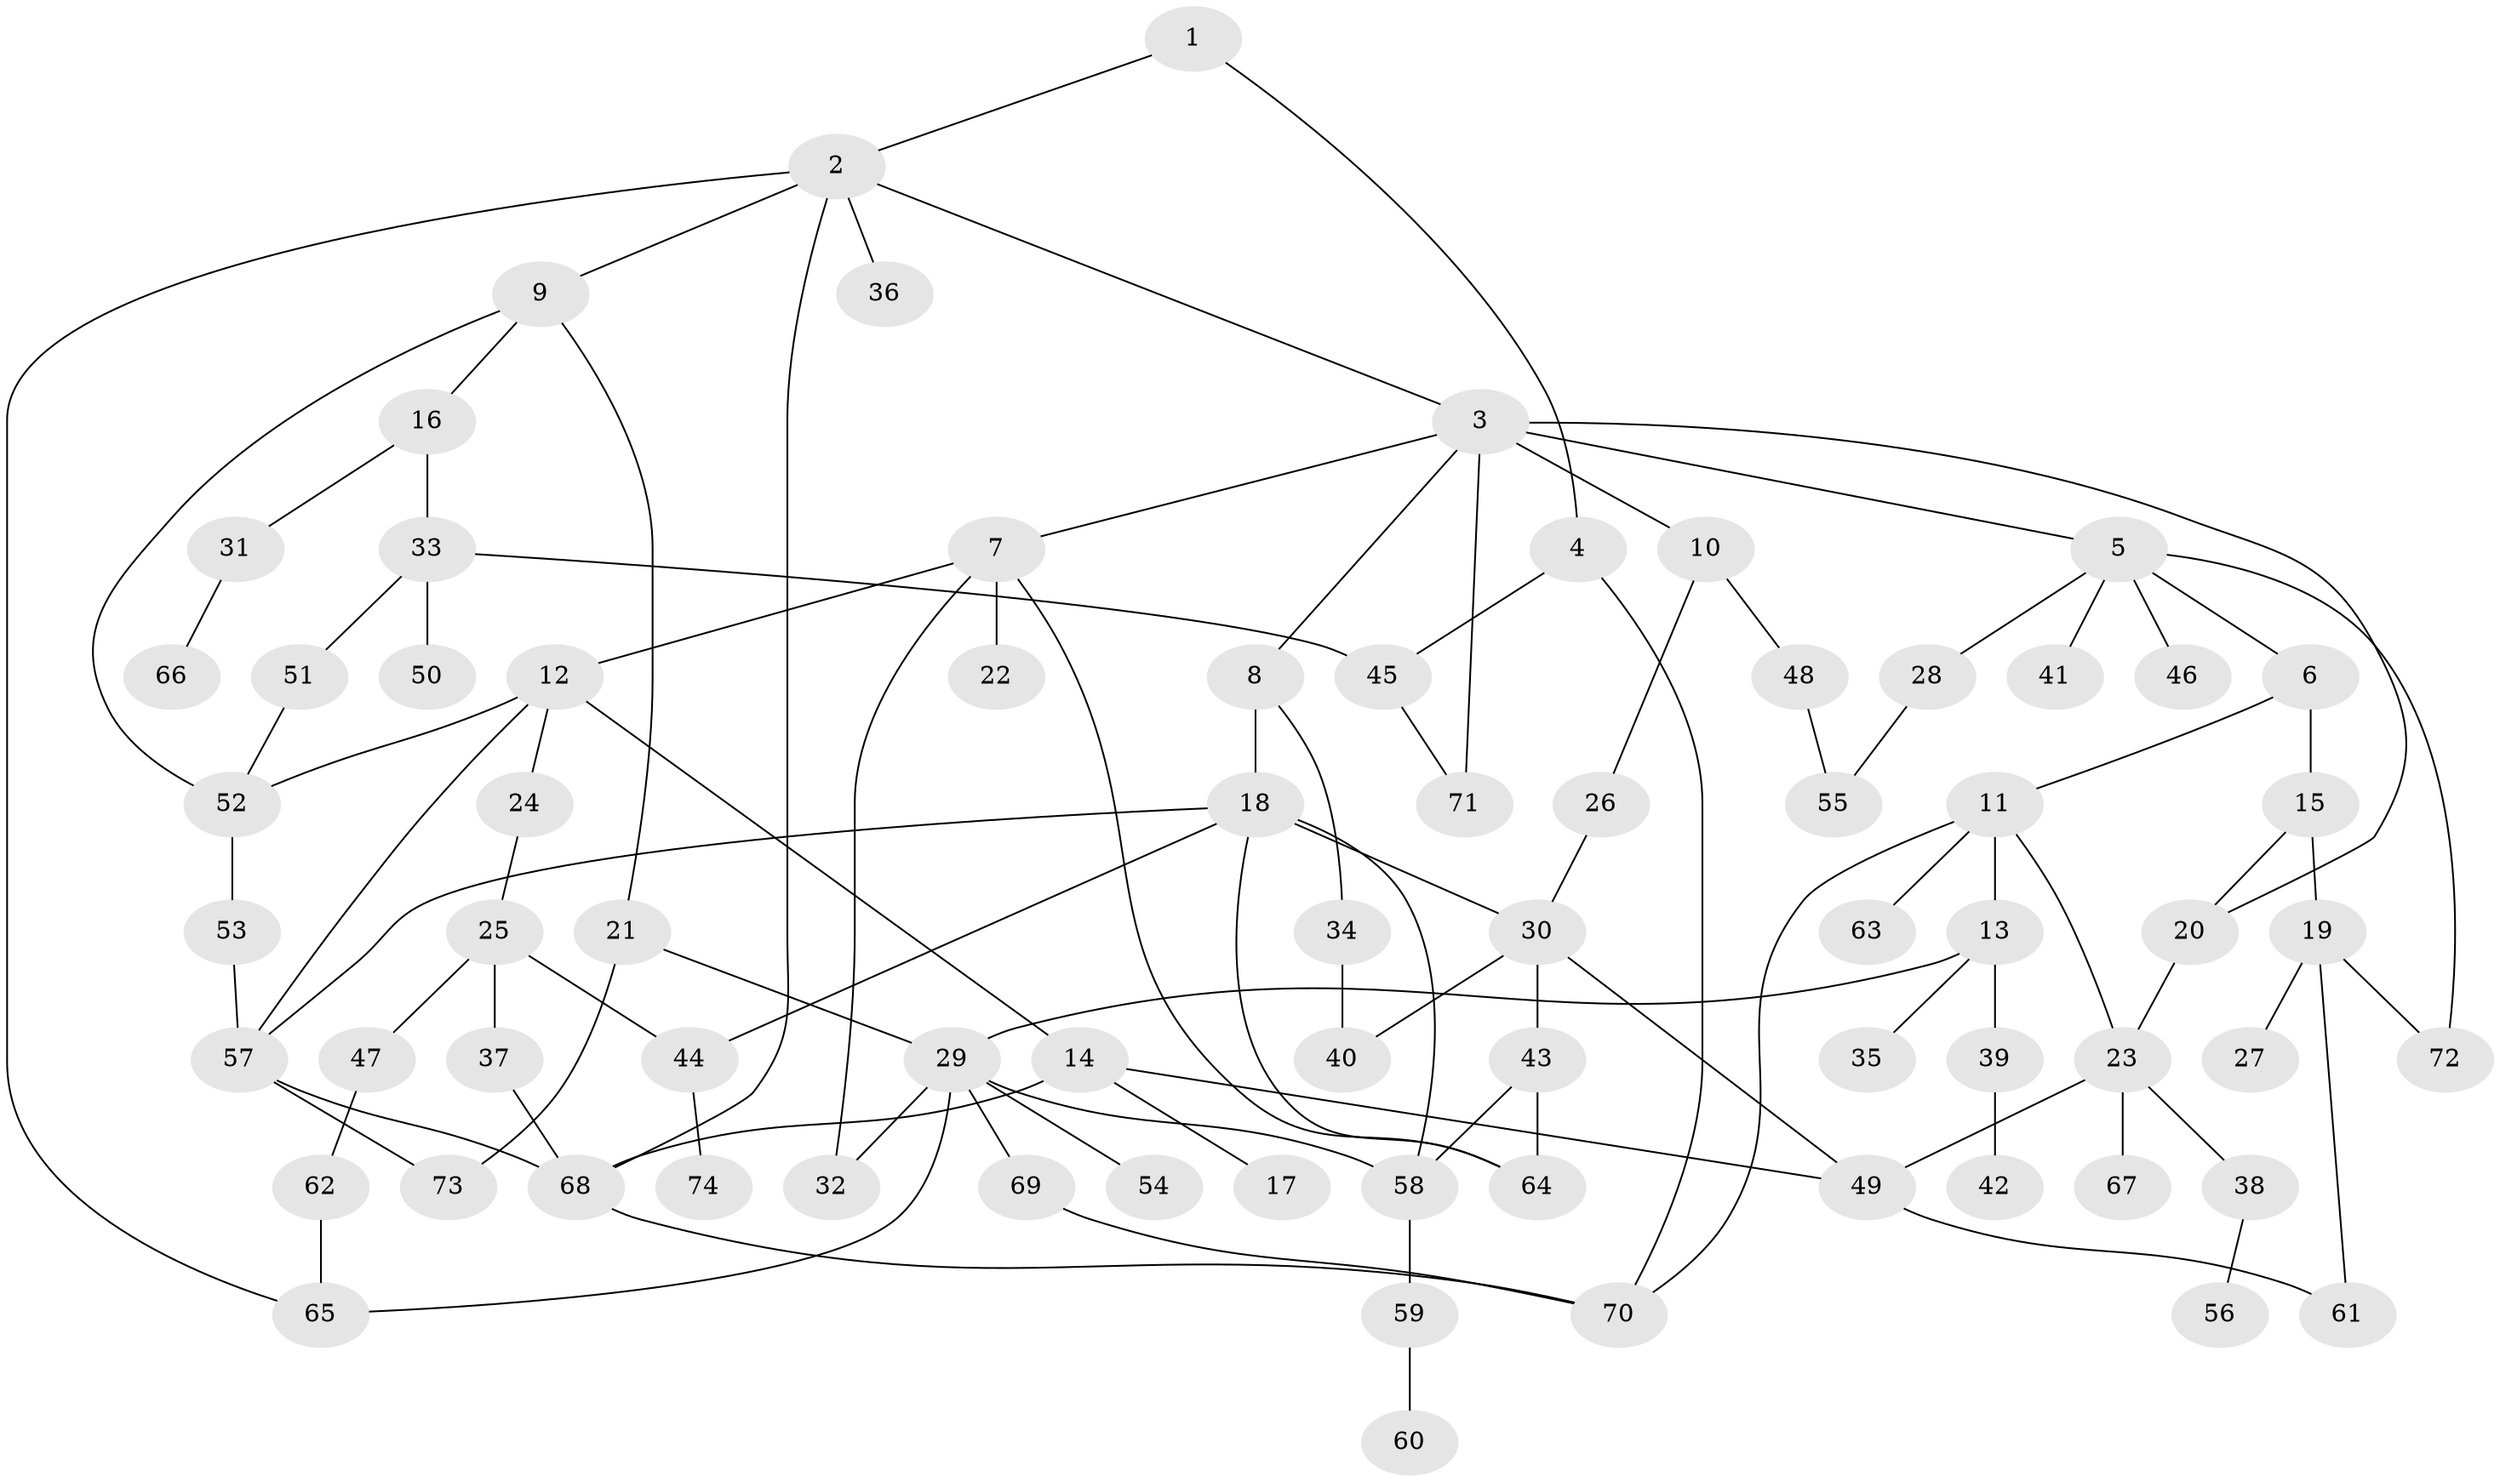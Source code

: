 // Generated by graph-tools (version 1.1) at 2025/34/03/09/25 02:34:20]
// undirected, 74 vertices, 104 edges
graph export_dot {
graph [start="1"]
  node [color=gray90,style=filled];
  1;
  2;
  3;
  4;
  5;
  6;
  7;
  8;
  9;
  10;
  11;
  12;
  13;
  14;
  15;
  16;
  17;
  18;
  19;
  20;
  21;
  22;
  23;
  24;
  25;
  26;
  27;
  28;
  29;
  30;
  31;
  32;
  33;
  34;
  35;
  36;
  37;
  38;
  39;
  40;
  41;
  42;
  43;
  44;
  45;
  46;
  47;
  48;
  49;
  50;
  51;
  52;
  53;
  54;
  55;
  56;
  57;
  58;
  59;
  60;
  61;
  62;
  63;
  64;
  65;
  66;
  67;
  68;
  69;
  70;
  71;
  72;
  73;
  74;
  1 -- 2;
  1 -- 4;
  2 -- 3;
  2 -- 9;
  2 -- 36;
  2 -- 68;
  2 -- 65;
  3 -- 5;
  3 -- 7;
  3 -- 8;
  3 -- 10;
  3 -- 71;
  3 -- 20;
  4 -- 45;
  4 -- 70;
  5 -- 6;
  5 -- 28;
  5 -- 41;
  5 -- 46;
  5 -- 72;
  6 -- 11;
  6 -- 15;
  7 -- 12;
  7 -- 22;
  7 -- 32;
  7 -- 64;
  8 -- 18;
  8 -- 34;
  9 -- 16;
  9 -- 21;
  9 -- 52;
  10 -- 26;
  10 -- 48;
  11 -- 13;
  11 -- 63;
  11 -- 23;
  11 -- 70;
  12 -- 14;
  12 -- 24;
  12 -- 52;
  12 -- 57;
  13 -- 35;
  13 -- 39;
  13 -- 29;
  14 -- 17;
  14 -- 68;
  14 -- 49;
  15 -- 19;
  15 -- 20;
  16 -- 31;
  16 -- 33;
  18 -- 30;
  18 -- 58;
  18 -- 44;
  18 -- 64;
  18 -- 57;
  19 -- 27;
  19 -- 72;
  19 -- 61;
  20 -- 23;
  21 -- 29;
  21 -- 73;
  23 -- 38;
  23 -- 49;
  23 -- 67;
  24 -- 25;
  25 -- 37;
  25 -- 44;
  25 -- 47;
  26 -- 30;
  28 -- 55;
  29 -- 54;
  29 -- 65;
  29 -- 69;
  29 -- 32;
  29 -- 58;
  30 -- 40;
  30 -- 43;
  30 -- 49;
  31 -- 66;
  33 -- 45;
  33 -- 50;
  33 -- 51;
  34 -- 40;
  37 -- 68;
  38 -- 56;
  39 -- 42;
  43 -- 58;
  43 -- 64;
  44 -- 74;
  45 -- 71;
  47 -- 62;
  48 -- 55;
  49 -- 61;
  51 -- 52;
  52 -- 53;
  53 -- 57;
  57 -- 73;
  57 -- 68;
  58 -- 59;
  59 -- 60;
  62 -- 65;
  68 -- 70;
  69 -- 70;
}
